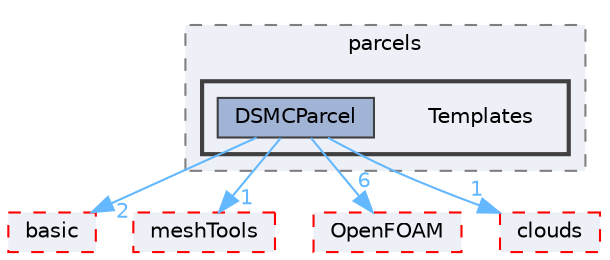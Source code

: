 digraph "src/lagrangian/DSMC/parcels/Templates"
{
 // LATEX_PDF_SIZE
  bgcolor="transparent";
  edge [fontname=Helvetica,fontsize=10,labelfontname=Helvetica,labelfontsize=10];
  node [fontname=Helvetica,fontsize=10,shape=box,height=0.2,width=0.4];
  compound=true
  subgraph clusterdir_d20ce37f40ae4228b7a50453b523c7b7 {
    graph [ bgcolor="#edf0f7", pencolor="grey50", label="parcels", fontname=Helvetica,fontsize=10 style="filled,dashed", URL="dir_d20ce37f40ae4228b7a50453b523c7b7.html",tooltip=""]
  subgraph clusterdir_9e9d7c75f0f40510bef4c9b3ed75740b {
    graph [ bgcolor="#edf0f7", pencolor="grey25", label="", fontname=Helvetica,fontsize=10 style="filled,bold", URL="dir_9e9d7c75f0f40510bef4c9b3ed75740b.html",tooltip=""]
    dir_9e9d7c75f0f40510bef4c9b3ed75740b [shape=plaintext, label="Templates"];
  dir_b86cbef47a2063173bdfca38471867c1 [label="DSMCParcel", fillcolor="#a2b4d6", color="grey25", style="filled", URL="dir_b86cbef47a2063173bdfca38471867c1.html",tooltip=""];
  }
  }
  dir_584e0ab0901b4327f36f4285cac7f2f8 [label="basic", fillcolor="#edf0f7", color="red", style="filled,dashed", URL="dir_584e0ab0901b4327f36f4285cac7f2f8.html",tooltip=""];
  dir_ae30ad0bef50cf391b24c614251bb9fd [label="meshTools", fillcolor="#edf0f7", color="red", style="filled,dashed", URL="dir_ae30ad0bef50cf391b24c614251bb9fd.html",tooltip=""];
  dir_c5473ff19b20e6ec4dfe5c310b3778a8 [label="OpenFOAM", fillcolor="#edf0f7", color="red", style="filled,dashed", URL="dir_c5473ff19b20e6ec4dfe5c310b3778a8.html",tooltip=""];
  dir_de5f31afe365503963d19e52cad41751 [label="clouds", fillcolor="#edf0f7", color="red", style="filled,dashed", URL="dir_de5f31afe365503963d19e52cad41751.html",tooltip=""];
  dir_b86cbef47a2063173bdfca38471867c1->dir_584e0ab0901b4327f36f4285cac7f2f8 [headlabel="2", labeldistance=1.5 headhref="dir_001062_000211.html" href="dir_001062_000211.html" color="steelblue1" fontcolor="steelblue1"];
  dir_b86cbef47a2063173bdfca38471867c1->dir_ae30ad0bef50cf391b24c614251bb9fd [headlabel="1", labeldistance=1.5 headhref="dir_001062_002382.html" href="dir_001062_002382.html" color="steelblue1" fontcolor="steelblue1"];
  dir_b86cbef47a2063173bdfca38471867c1->dir_c5473ff19b20e6ec4dfe5c310b3778a8 [headlabel="6", labeldistance=1.5 headhref="dir_001062_002695.html" href="dir_001062_002695.html" color="steelblue1" fontcolor="steelblue1"];
  dir_b86cbef47a2063173bdfca38471867c1->dir_de5f31afe365503963d19e52cad41751 [headlabel="1", labeldistance=1.5 headhref="dir_001062_000507.html" href="dir_001062_000507.html" color="steelblue1" fontcolor="steelblue1"];
}
